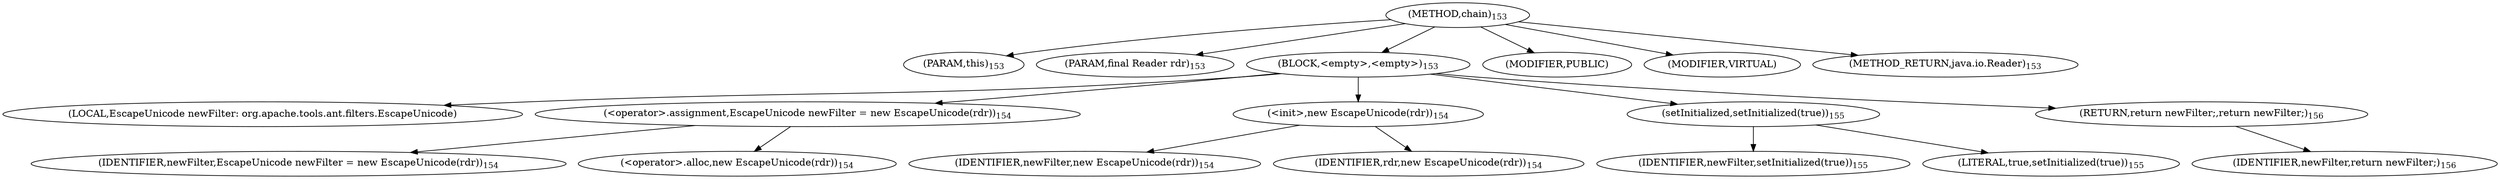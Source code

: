 digraph "chain" {  
"169" [label = <(METHOD,chain)<SUB>153</SUB>> ]
"170" [label = <(PARAM,this)<SUB>153</SUB>> ]
"171" [label = <(PARAM,final Reader rdr)<SUB>153</SUB>> ]
"172" [label = <(BLOCK,&lt;empty&gt;,&lt;empty&gt;)<SUB>153</SUB>> ]
"12" [label = <(LOCAL,EscapeUnicode newFilter: org.apache.tools.ant.filters.EscapeUnicode)> ]
"173" [label = <(&lt;operator&gt;.assignment,EscapeUnicode newFilter = new EscapeUnicode(rdr))<SUB>154</SUB>> ]
"174" [label = <(IDENTIFIER,newFilter,EscapeUnicode newFilter = new EscapeUnicode(rdr))<SUB>154</SUB>> ]
"175" [label = <(&lt;operator&gt;.alloc,new EscapeUnicode(rdr))<SUB>154</SUB>> ]
"176" [label = <(&lt;init&gt;,new EscapeUnicode(rdr))<SUB>154</SUB>> ]
"11" [label = <(IDENTIFIER,newFilter,new EscapeUnicode(rdr))<SUB>154</SUB>> ]
"177" [label = <(IDENTIFIER,rdr,new EscapeUnicode(rdr))<SUB>154</SUB>> ]
"178" [label = <(setInitialized,setInitialized(true))<SUB>155</SUB>> ]
"179" [label = <(IDENTIFIER,newFilter,setInitialized(true))<SUB>155</SUB>> ]
"180" [label = <(LITERAL,true,setInitialized(true))<SUB>155</SUB>> ]
"181" [label = <(RETURN,return newFilter;,return newFilter;)<SUB>156</SUB>> ]
"182" [label = <(IDENTIFIER,newFilter,return newFilter;)<SUB>156</SUB>> ]
"183" [label = <(MODIFIER,PUBLIC)> ]
"184" [label = <(MODIFIER,VIRTUAL)> ]
"185" [label = <(METHOD_RETURN,java.io.Reader)<SUB>153</SUB>> ]
  "169" -> "170" 
  "169" -> "171" 
  "169" -> "172" 
  "169" -> "183" 
  "169" -> "184" 
  "169" -> "185" 
  "172" -> "12" 
  "172" -> "173" 
  "172" -> "176" 
  "172" -> "178" 
  "172" -> "181" 
  "173" -> "174" 
  "173" -> "175" 
  "176" -> "11" 
  "176" -> "177" 
  "178" -> "179" 
  "178" -> "180" 
  "181" -> "182" 
}
